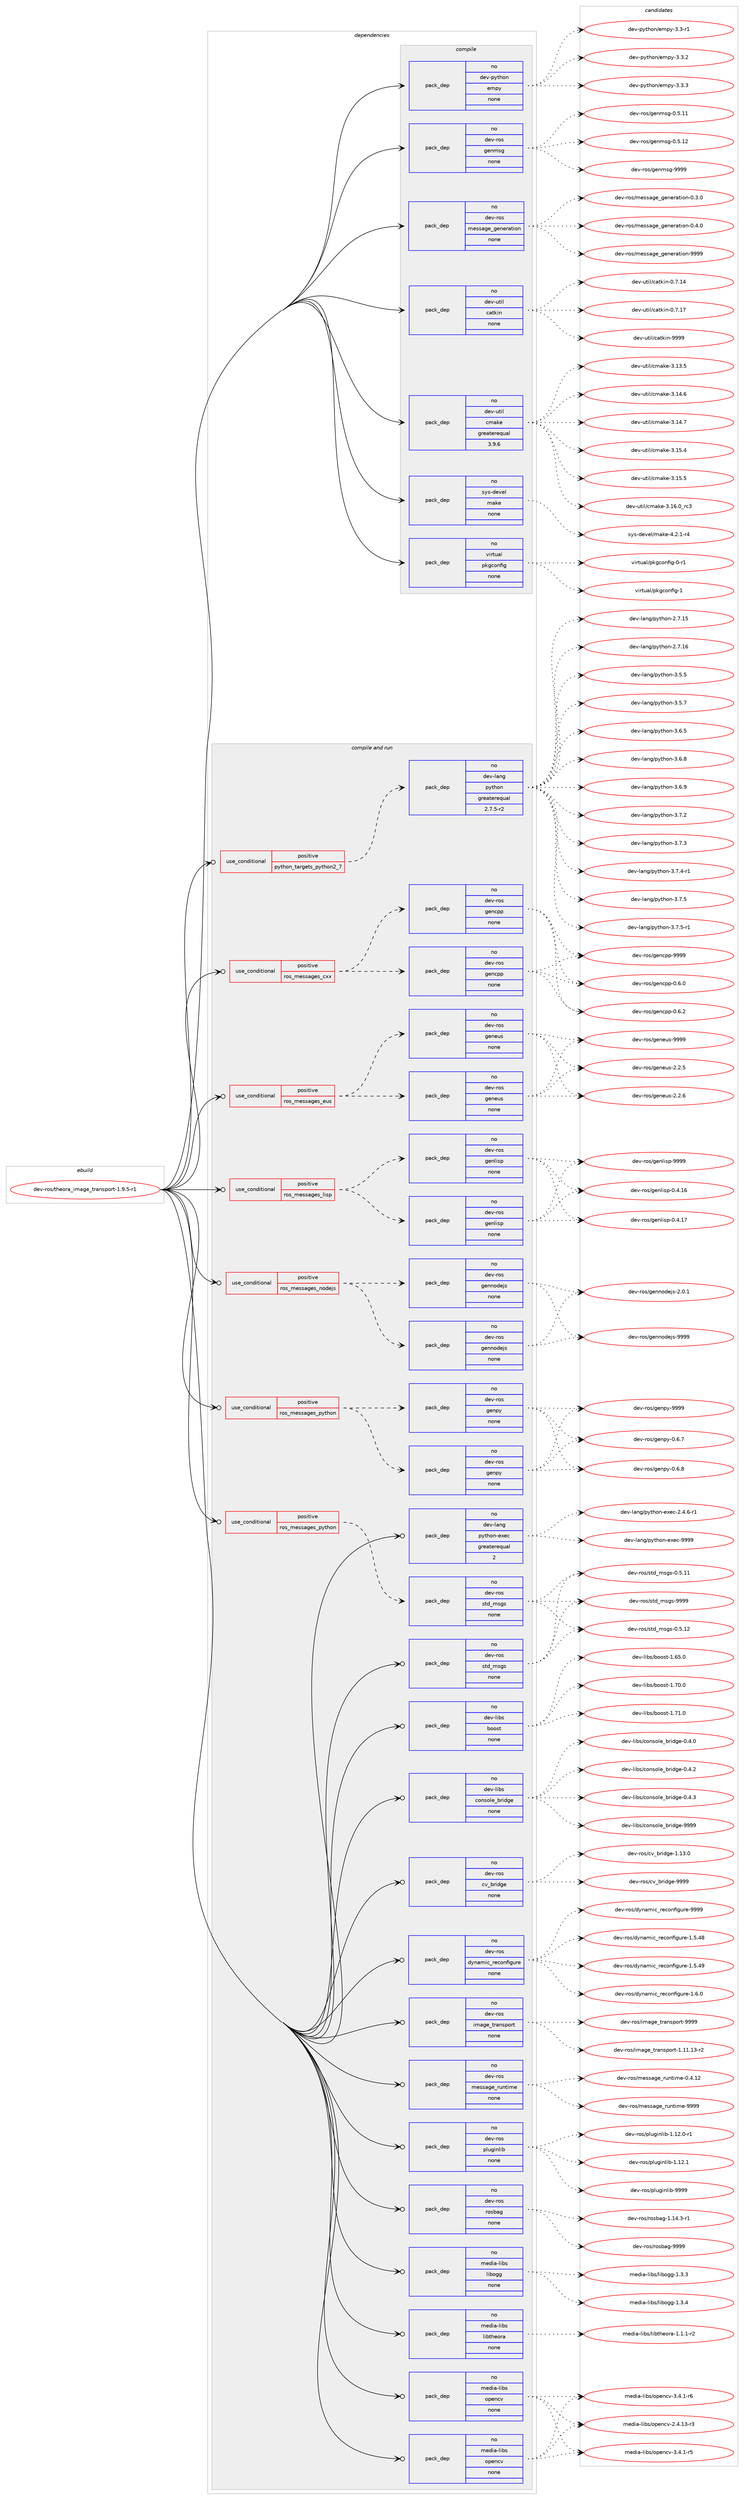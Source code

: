 digraph prolog {

# *************
# Graph options
# *************

newrank=true;
concentrate=true;
compound=true;
graph [rankdir=LR,fontname=Helvetica,fontsize=10,ranksep=1.5];#, ranksep=2.5, nodesep=0.2];
edge  [arrowhead=vee];
node  [fontname=Helvetica,fontsize=10];

# **********
# The ebuild
# **********

subgraph cluster_leftcol {
color=gray;
rank=same;
label=<<i>ebuild</i>>;
id [label="dev-ros/theora_image_transport-1.9.5-r1", color=red, width=4, href="../dev-ros/theora_image_transport-1.9.5-r1.svg"];
}

# ****************
# The dependencies
# ****************

subgraph cluster_midcol {
color=gray;
label=<<i>dependencies</i>>;
subgraph cluster_compile {
fillcolor="#eeeeee";
style=filled;
label=<<i>compile</i>>;
subgraph pack503415 {
dependency671639 [label=<<TABLE BORDER="0" CELLBORDER="1" CELLSPACING="0" CELLPADDING="4" WIDTH="220"><TR><TD ROWSPAN="6" CELLPADDING="30">pack_dep</TD></TR><TR><TD WIDTH="110">no</TD></TR><TR><TD>dev-python</TD></TR><TR><TD>empy</TD></TR><TR><TD>none</TD></TR><TR><TD></TD></TR></TABLE>>, shape=none, color=blue];
}
id:e -> dependency671639:w [weight=20,style="solid",arrowhead="vee"];
subgraph pack503416 {
dependency671640 [label=<<TABLE BORDER="0" CELLBORDER="1" CELLSPACING="0" CELLPADDING="4" WIDTH="220"><TR><TD ROWSPAN="6" CELLPADDING="30">pack_dep</TD></TR><TR><TD WIDTH="110">no</TD></TR><TR><TD>dev-ros</TD></TR><TR><TD>genmsg</TD></TR><TR><TD>none</TD></TR><TR><TD></TD></TR></TABLE>>, shape=none, color=blue];
}
id:e -> dependency671640:w [weight=20,style="solid",arrowhead="vee"];
subgraph pack503417 {
dependency671641 [label=<<TABLE BORDER="0" CELLBORDER="1" CELLSPACING="0" CELLPADDING="4" WIDTH="220"><TR><TD ROWSPAN="6" CELLPADDING="30">pack_dep</TD></TR><TR><TD WIDTH="110">no</TD></TR><TR><TD>dev-ros</TD></TR><TR><TD>message_generation</TD></TR><TR><TD>none</TD></TR><TR><TD></TD></TR></TABLE>>, shape=none, color=blue];
}
id:e -> dependency671641:w [weight=20,style="solid",arrowhead="vee"];
subgraph pack503418 {
dependency671642 [label=<<TABLE BORDER="0" CELLBORDER="1" CELLSPACING="0" CELLPADDING="4" WIDTH="220"><TR><TD ROWSPAN="6" CELLPADDING="30">pack_dep</TD></TR><TR><TD WIDTH="110">no</TD></TR><TR><TD>dev-util</TD></TR><TR><TD>catkin</TD></TR><TR><TD>none</TD></TR><TR><TD></TD></TR></TABLE>>, shape=none, color=blue];
}
id:e -> dependency671642:w [weight=20,style="solid",arrowhead="vee"];
subgraph pack503419 {
dependency671643 [label=<<TABLE BORDER="0" CELLBORDER="1" CELLSPACING="0" CELLPADDING="4" WIDTH="220"><TR><TD ROWSPAN="6" CELLPADDING="30">pack_dep</TD></TR><TR><TD WIDTH="110">no</TD></TR><TR><TD>dev-util</TD></TR><TR><TD>cmake</TD></TR><TR><TD>greaterequal</TD></TR><TR><TD>3.9.6</TD></TR></TABLE>>, shape=none, color=blue];
}
id:e -> dependency671643:w [weight=20,style="solid",arrowhead="vee"];
subgraph pack503420 {
dependency671644 [label=<<TABLE BORDER="0" CELLBORDER="1" CELLSPACING="0" CELLPADDING="4" WIDTH="220"><TR><TD ROWSPAN="6" CELLPADDING="30">pack_dep</TD></TR><TR><TD WIDTH="110">no</TD></TR><TR><TD>sys-devel</TD></TR><TR><TD>make</TD></TR><TR><TD>none</TD></TR><TR><TD></TD></TR></TABLE>>, shape=none, color=blue];
}
id:e -> dependency671644:w [weight=20,style="solid",arrowhead="vee"];
subgraph pack503421 {
dependency671645 [label=<<TABLE BORDER="0" CELLBORDER="1" CELLSPACING="0" CELLPADDING="4" WIDTH="220"><TR><TD ROWSPAN="6" CELLPADDING="30">pack_dep</TD></TR><TR><TD WIDTH="110">no</TD></TR><TR><TD>virtual</TD></TR><TR><TD>pkgconfig</TD></TR><TR><TD>none</TD></TR><TR><TD></TD></TR></TABLE>>, shape=none, color=blue];
}
id:e -> dependency671645:w [weight=20,style="solid",arrowhead="vee"];
}
subgraph cluster_compileandrun {
fillcolor="#eeeeee";
style=filled;
label=<<i>compile and run</i>>;
subgraph cond156318 {
dependency671646 [label=<<TABLE BORDER="0" CELLBORDER="1" CELLSPACING="0" CELLPADDING="4"><TR><TD ROWSPAN="3" CELLPADDING="10">use_conditional</TD></TR><TR><TD>positive</TD></TR><TR><TD>python_targets_python2_7</TD></TR></TABLE>>, shape=none, color=red];
subgraph pack503422 {
dependency671647 [label=<<TABLE BORDER="0" CELLBORDER="1" CELLSPACING="0" CELLPADDING="4" WIDTH="220"><TR><TD ROWSPAN="6" CELLPADDING="30">pack_dep</TD></TR><TR><TD WIDTH="110">no</TD></TR><TR><TD>dev-lang</TD></TR><TR><TD>python</TD></TR><TR><TD>greaterequal</TD></TR><TR><TD>2.7.5-r2</TD></TR></TABLE>>, shape=none, color=blue];
}
dependency671646:e -> dependency671647:w [weight=20,style="dashed",arrowhead="vee"];
}
id:e -> dependency671646:w [weight=20,style="solid",arrowhead="odotvee"];
subgraph cond156319 {
dependency671648 [label=<<TABLE BORDER="0" CELLBORDER="1" CELLSPACING="0" CELLPADDING="4"><TR><TD ROWSPAN="3" CELLPADDING="10">use_conditional</TD></TR><TR><TD>positive</TD></TR><TR><TD>ros_messages_cxx</TD></TR></TABLE>>, shape=none, color=red];
subgraph pack503423 {
dependency671649 [label=<<TABLE BORDER="0" CELLBORDER="1" CELLSPACING="0" CELLPADDING="4" WIDTH="220"><TR><TD ROWSPAN="6" CELLPADDING="30">pack_dep</TD></TR><TR><TD WIDTH="110">no</TD></TR><TR><TD>dev-ros</TD></TR><TR><TD>gencpp</TD></TR><TR><TD>none</TD></TR><TR><TD></TD></TR></TABLE>>, shape=none, color=blue];
}
dependency671648:e -> dependency671649:w [weight=20,style="dashed",arrowhead="vee"];
subgraph pack503424 {
dependency671650 [label=<<TABLE BORDER="0" CELLBORDER="1" CELLSPACING="0" CELLPADDING="4" WIDTH="220"><TR><TD ROWSPAN="6" CELLPADDING="30">pack_dep</TD></TR><TR><TD WIDTH="110">no</TD></TR><TR><TD>dev-ros</TD></TR><TR><TD>gencpp</TD></TR><TR><TD>none</TD></TR><TR><TD></TD></TR></TABLE>>, shape=none, color=blue];
}
dependency671648:e -> dependency671650:w [weight=20,style="dashed",arrowhead="vee"];
}
id:e -> dependency671648:w [weight=20,style="solid",arrowhead="odotvee"];
subgraph cond156320 {
dependency671651 [label=<<TABLE BORDER="0" CELLBORDER="1" CELLSPACING="0" CELLPADDING="4"><TR><TD ROWSPAN="3" CELLPADDING="10">use_conditional</TD></TR><TR><TD>positive</TD></TR><TR><TD>ros_messages_eus</TD></TR></TABLE>>, shape=none, color=red];
subgraph pack503425 {
dependency671652 [label=<<TABLE BORDER="0" CELLBORDER="1" CELLSPACING="0" CELLPADDING="4" WIDTH="220"><TR><TD ROWSPAN="6" CELLPADDING="30">pack_dep</TD></TR><TR><TD WIDTH="110">no</TD></TR><TR><TD>dev-ros</TD></TR><TR><TD>geneus</TD></TR><TR><TD>none</TD></TR><TR><TD></TD></TR></TABLE>>, shape=none, color=blue];
}
dependency671651:e -> dependency671652:w [weight=20,style="dashed",arrowhead="vee"];
subgraph pack503426 {
dependency671653 [label=<<TABLE BORDER="0" CELLBORDER="1" CELLSPACING="0" CELLPADDING="4" WIDTH="220"><TR><TD ROWSPAN="6" CELLPADDING="30">pack_dep</TD></TR><TR><TD WIDTH="110">no</TD></TR><TR><TD>dev-ros</TD></TR><TR><TD>geneus</TD></TR><TR><TD>none</TD></TR><TR><TD></TD></TR></TABLE>>, shape=none, color=blue];
}
dependency671651:e -> dependency671653:w [weight=20,style="dashed",arrowhead="vee"];
}
id:e -> dependency671651:w [weight=20,style="solid",arrowhead="odotvee"];
subgraph cond156321 {
dependency671654 [label=<<TABLE BORDER="0" CELLBORDER="1" CELLSPACING="0" CELLPADDING="4"><TR><TD ROWSPAN="3" CELLPADDING="10">use_conditional</TD></TR><TR><TD>positive</TD></TR><TR><TD>ros_messages_lisp</TD></TR></TABLE>>, shape=none, color=red];
subgraph pack503427 {
dependency671655 [label=<<TABLE BORDER="0" CELLBORDER="1" CELLSPACING="0" CELLPADDING="4" WIDTH="220"><TR><TD ROWSPAN="6" CELLPADDING="30">pack_dep</TD></TR><TR><TD WIDTH="110">no</TD></TR><TR><TD>dev-ros</TD></TR><TR><TD>genlisp</TD></TR><TR><TD>none</TD></TR><TR><TD></TD></TR></TABLE>>, shape=none, color=blue];
}
dependency671654:e -> dependency671655:w [weight=20,style="dashed",arrowhead="vee"];
subgraph pack503428 {
dependency671656 [label=<<TABLE BORDER="0" CELLBORDER="1" CELLSPACING="0" CELLPADDING="4" WIDTH="220"><TR><TD ROWSPAN="6" CELLPADDING="30">pack_dep</TD></TR><TR><TD WIDTH="110">no</TD></TR><TR><TD>dev-ros</TD></TR><TR><TD>genlisp</TD></TR><TR><TD>none</TD></TR><TR><TD></TD></TR></TABLE>>, shape=none, color=blue];
}
dependency671654:e -> dependency671656:w [weight=20,style="dashed",arrowhead="vee"];
}
id:e -> dependency671654:w [weight=20,style="solid",arrowhead="odotvee"];
subgraph cond156322 {
dependency671657 [label=<<TABLE BORDER="0" CELLBORDER="1" CELLSPACING="0" CELLPADDING="4"><TR><TD ROWSPAN="3" CELLPADDING="10">use_conditional</TD></TR><TR><TD>positive</TD></TR><TR><TD>ros_messages_nodejs</TD></TR></TABLE>>, shape=none, color=red];
subgraph pack503429 {
dependency671658 [label=<<TABLE BORDER="0" CELLBORDER="1" CELLSPACING="0" CELLPADDING="4" WIDTH="220"><TR><TD ROWSPAN="6" CELLPADDING="30">pack_dep</TD></TR><TR><TD WIDTH="110">no</TD></TR><TR><TD>dev-ros</TD></TR><TR><TD>gennodejs</TD></TR><TR><TD>none</TD></TR><TR><TD></TD></TR></TABLE>>, shape=none, color=blue];
}
dependency671657:e -> dependency671658:w [weight=20,style="dashed",arrowhead="vee"];
subgraph pack503430 {
dependency671659 [label=<<TABLE BORDER="0" CELLBORDER="1" CELLSPACING="0" CELLPADDING="4" WIDTH="220"><TR><TD ROWSPAN="6" CELLPADDING="30">pack_dep</TD></TR><TR><TD WIDTH="110">no</TD></TR><TR><TD>dev-ros</TD></TR><TR><TD>gennodejs</TD></TR><TR><TD>none</TD></TR><TR><TD></TD></TR></TABLE>>, shape=none, color=blue];
}
dependency671657:e -> dependency671659:w [weight=20,style="dashed",arrowhead="vee"];
}
id:e -> dependency671657:w [weight=20,style="solid",arrowhead="odotvee"];
subgraph cond156323 {
dependency671660 [label=<<TABLE BORDER="0" CELLBORDER="1" CELLSPACING="0" CELLPADDING="4"><TR><TD ROWSPAN="3" CELLPADDING="10">use_conditional</TD></TR><TR><TD>positive</TD></TR><TR><TD>ros_messages_python</TD></TR></TABLE>>, shape=none, color=red];
subgraph pack503431 {
dependency671661 [label=<<TABLE BORDER="0" CELLBORDER="1" CELLSPACING="0" CELLPADDING="4" WIDTH="220"><TR><TD ROWSPAN="6" CELLPADDING="30">pack_dep</TD></TR><TR><TD WIDTH="110">no</TD></TR><TR><TD>dev-ros</TD></TR><TR><TD>genpy</TD></TR><TR><TD>none</TD></TR><TR><TD></TD></TR></TABLE>>, shape=none, color=blue];
}
dependency671660:e -> dependency671661:w [weight=20,style="dashed",arrowhead="vee"];
subgraph pack503432 {
dependency671662 [label=<<TABLE BORDER="0" CELLBORDER="1" CELLSPACING="0" CELLPADDING="4" WIDTH="220"><TR><TD ROWSPAN="6" CELLPADDING="30">pack_dep</TD></TR><TR><TD WIDTH="110">no</TD></TR><TR><TD>dev-ros</TD></TR><TR><TD>genpy</TD></TR><TR><TD>none</TD></TR><TR><TD></TD></TR></TABLE>>, shape=none, color=blue];
}
dependency671660:e -> dependency671662:w [weight=20,style="dashed",arrowhead="vee"];
}
id:e -> dependency671660:w [weight=20,style="solid",arrowhead="odotvee"];
subgraph cond156324 {
dependency671663 [label=<<TABLE BORDER="0" CELLBORDER="1" CELLSPACING="0" CELLPADDING="4"><TR><TD ROWSPAN="3" CELLPADDING="10">use_conditional</TD></TR><TR><TD>positive</TD></TR><TR><TD>ros_messages_python</TD></TR></TABLE>>, shape=none, color=red];
subgraph pack503433 {
dependency671664 [label=<<TABLE BORDER="0" CELLBORDER="1" CELLSPACING="0" CELLPADDING="4" WIDTH="220"><TR><TD ROWSPAN="6" CELLPADDING="30">pack_dep</TD></TR><TR><TD WIDTH="110">no</TD></TR><TR><TD>dev-ros</TD></TR><TR><TD>std_msgs</TD></TR><TR><TD>none</TD></TR><TR><TD></TD></TR></TABLE>>, shape=none, color=blue];
}
dependency671663:e -> dependency671664:w [weight=20,style="dashed",arrowhead="vee"];
}
id:e -> dependency671663:w [weight=20,style="solid",arrowhead="odotvee"];
subgraph pack503434 {
dependency671665 [label=<<TABLE BORDER="0" CELLBORDER="1" CELLSPACING="0" CELLPADDING="4" WIDTH="220"><TR><TD ROWSPAN="6" CELLPADDING="30">pack_dep</TD></TR><TR><TD WIDTH="110">no</TD></TR><TR><TD>dev-lang</TD></TR><TR><TD>python-exec</TD></TR><TR><TD>greaterequal</TD></TR><TR><TD>2</TD></TR></TABLE>>, shape=none, color=blue];
}
id:e -> dependency671665:w [weight=20,style="solid",arrowhead="odotvee"];
subgraph pack503435 {
dependency671666 [label=<<TABLE BORDER="0" CELLBORDER="1" CELLSPACING="0" CELLPADDING="4" WIDTH="220"><TR><TD ROWSPAN="6" CELLPADDING="30">pack_dep</TD></TR><TR><TD WIDTH="110">no</TD></TR><TR><TD>dev-libs</TD></TR><TR><TD>boost</TD></TR><TR><TD>none</TD></TR><TR><TD></TD></TR></TABLE>>, shape=none, color=blue];
}
id:e -> dependency671666:w [weight=20,style="solid",arrowhead="odotvee"];
subgraph pack503436 {
dependency671667 [label=<<TABLE BORDER="0" CELLBORDER="1" CELLSPACING="0" CELLPADDING="4" WIDTH="220"><TR><TD ROWSPAN="6" CELLPADDING="30">pack_dep</TD></TR><TR><TD WIDTH="110">no</TD></TR><TR><TD>dev-libs</TD></TR><TR><TD>console_bridge</TD></TR><TR><TD>none</TD></TR><TR><TD></TD></TR></TABLE>>, shape=none, color=blue];
}
id:e -> dependency671667:w [weight=20,style="solid",arrowhead="odotvee"];
subgraph pack503437 {
dependency671668 [label=<<TABLE BORDER="0" CELLBORDER="1" CELLSPACING="0" CELLPADDING="4" WIDTH="220"><TR><TD ROWSPAN="6" CELLPADDING="30">pack_dep</TD></TR><TR><TD WIDTH="110">no</TD></TR><TR><TD>dev-ros</TD></TR><TR><TD>cv_bridge</TD></TR><TR><TD>none</TD></TR><TR><TD></TD></TR></TABLE>>, shape=none, color=blue];
}
id:e -> dependency671668:w [weight=20,style="solid",arrowhead="odotvee"];
subgraph pack503438 {
dependency671669 [label=<<TABLE BORDER="0" CELLBORDER="1" CELLSPACING="0" CELLPADDING="4" WIDTH="220"><TR><TD ROWSPAN="6" CELLPADDING="30">pack_dep</TD></TR><TR><TD WIDTH="110">no</TD></TR><TR><TD>dev-ros</TD></TR><TR><TD>dynamic_reconfigure</TD></TR><TR><TD>none</TD></TR><TR><TD></TD></TR></TABLE>>, shape=none, color=blue];
}
id:e -> dependency671669:w [weight=20,style="solid",arrowhead="odotvee"];
subgraph pack503439 {
dependency671670 [label=<<TABLE BORDER="0" CELLBORDER="1" CELLSPACING="0" CELLPADDING="4" WIDTH="220"><TR><TD ROWSPAN="6" CELLPADDING="30">pack_dep</TD></TR><TR><TD WIDTH="110">no</TD></TR><TR><TD>dev-ros</TD></TR><TR><TD>image_transport</TD></TR><TR><TD>none</TD></TR><TR><TD></TD></TR></TABLE>>, shape=none, color=blue];
}
id:e -> dependency671670:w [weight=20,style="solid",arrowhead="odotvee"];
subgraph pack503440 {
dependency671671 [label=<<TABLE BORDER="0" CELLBORDER="1" CELLSPACING="0" CELLPADDING="4" WIDTH="220"><TR><TD ROWSPAN="6" CELLPADDING="30">pack_dep</TD></TR><TR><TD WIDTH="110">no</TD></TR><TR><TD>dev-ros</TD></TR><TR><TD>message_runtime</TD></TR><TR><TD>none</TD></TR><TR><TD></TD></TR></TABLE>>, shape=none, color=blue];
}
id:e -> dependency671671:w [weight=20,style="solid",arrowhead="odotvee"];
subgraph pack503441 {
dependency671672 [label=<<TABLE BORDER="0" CELLBORDER="1" CELLSPACING="0" CELLPADDING="4" WIDTH="220"><TR><TD ROWSPAN="6" CELLPADDING="30">pack_dep</TD></TR><TR><TD WIDTH="110">no</TD></TR><TR><TD>dev-ros</TD></TR><TR><TD>pluginlib</TD></TR><TR><TD>none</TD></TR><TR><TD></TD></TR></TABLE>>, shape=none, color=blue];
}
id:e -> dependency671672:w [weight=20,style="solid",arrowhead="odotvee"];
subgraph pack503442 {
dependency671673 [label=<<TABLE BORDER="0" CELLBORDER="1" CELLSPACING="0" CELLPADDING="4" WIDTH="220"><TR><TD ROWSPAN="6" CELLPADDING="30">pack_dep</TD></TR><TR><TD WIDTH="110">no</TD></TR><TR><TD>dev-ros</TD></TR><TR><TD>rosbag</TD></TR><TR><TD>none</TD></TR><TR><TD></TD></TR></TABLE>>, shape=none, color=blue];
}
id:e -> dependency671673:w [weight=20,style="solid",arrowhead="odotvee"];
subgraph pack503443 {
dependency671674 [label=<<TABLE BORDER="0" CELLBORDER="1" CELLSPACING="0" CELLPADDING="4" WIDTH="220"><TR><TD ROWSPAN="6" CELLPADDING="30">pack_dep</TD></TR><TR><TD WIDTH="110">no</TD></TR><TR><TD>dev-ros</TD></TR><TR><TD>std_msgs</TD></TR><TR><TD>none</TD></TR><TR><TD></TD></TR></TABLE>>, shape=none, color=blue];
}
id:e -> dependency671674:w [weight=20,style="solid",arrowhead="odotvee"];
subgraph pack503444 {
dependency671675 [label=<<TABLE BORDER="0" CELLBORDER="1" CELLSPACING="0" CELLPADDING="4" WIDTH="220"><TR><TD ROWSPAN="6" CELLPADDING="30">pack_dep</TD></TR><TR><TD WIDTH="110">no</TD></TR><TR><TD>media-libs</TD></TR><TR><TD>libogg</TD></TR><TR><TD>none</TD></TR><TR><TD></TD></TR></TABLE>>, shape=none, color=blue];
}
id:e -> dependency671675:w [weight=20,style="solid",arrowhead="odotvee"];
subgraph pack503445 {
dependency671676 [label=<<TABLE BORDER="0" CELLBORDER="1" CELLSPACING="0" CELLPADDING="4" WIDTH="220"><TR><TD ROWSPAN="6" CELLPADDING="30">pack_dep</TD></TR><TR><TD WIDTH="110">no</TD></TR><TR><TD>media-libs</TD></TR><TR><TD>libtheora</TD></TR><TR><TD>none</TD></TR><TR><TD></TD></TR></TABLE>>, shape=none, color=blue];
}
id:e -> dependency671676:w [weight=20,style="solid",arrowhead="odotvee"];
subgraph pack503446 {
dependency671677 [label=<<TABLE BORDER="0" CELLBORDER="1" CELLSPACING="0" CELLPADDING="4" WIDTH="220"><TR><TD ROWSPAN="6" CELLPADDING="30">pack_dep</TD></TR><TR><TD WIDTH="110">no</TD></TR><TR><TD>media-libs</TD></TR><TR><TD>opencv</TD></TR><TR><TD>none</TD></TR><TR><TD></TD></TR></TABLE>>, shape=none, color=blue];
}
id:e -> dependency671677:w [weight=20,style="solid",arrowhead="odotvee"];
subgraph pack503447 {
dependency671678 [label=<<TABLE BORDER="0" CELLBORDER="1" CELLSPACING="0" CELLPADDING="4" WIDTH="220"><TR><TD ROWSPAN="6" CELLPADDING="30">pack_dep</TD></TR><TR><TD WIDTH="110">no</TD></TR><TR><TD>media-libs</TD></TR><TR><TD>opencv</TD></TR><TR><TD>none</TD></TR><TR><TD></TD></TR></TABLE>>, shape=none, color=blue];
}
id:e -> dependency671678:w [weight=20,style="solid",arrowhead="odotvee"];
}
subgraph cluster_run {
fillcolor="#eeeeee";
style=filled;
label=<<i>run</i>>;
}
}

# **************
# The candidates
# **************

subgraph cluster_choices {
rank=same;
color=gray;
label=<<i>candidates</i>>;

subgraph choice503415 {
color=black;
nodesep=1;
choice1001011184511212111610411111047101109112121455146514511449 [label="dev-python/empy-3.3-r1", color=red, width=4,href="../dev-python/empy-3.3-r1.svg"];
choice1001011184511212111610411111047101109112121455146514650 [label="dev-python/empy-3.3.2", color=red, width=4,href="../dev-python/empy-3.3.2.svg"];
choice1001011184511212111610411111047101109112121455146514651 [label="dev-python/empy-3.3.3", color=red, width=4,href="../dev-python/empy-3.3.3.svg"];
dependency671639:e -> choice1001011184511212111610411111047101109112121455146514511449:w [style=dotted,weight="100"];
dependency671639:e -> choice1001011184511212111610411111047101109112121455146514650:w [style=dotted,weight="100"];
dependency671639:e -> choice1001011184511212111610411111047101109112121455146514651:w [style=dotted,weight="100"];
}
subgraph choice503416 {
color=black;
nodesep=1;
choice100101118451141111154710310111010911510345484653464949 [label="dev-ros/genmsg-0.5.11", color=red, width=4,href="../dev-ros/genmsg-0.5.11.svg"];
choice100101118451141111154710310111010911510345484653464950 [label="dev-ros/genmsg-0.5.12", color=red, width=4,href="../dev-ros/genmsg-0.5.12.svg"];
choice10010111845114111115471031011101091151034557575757 [label="dev-ros/genmsg-9999", color=red, width=4,href="../dev-ros/genmsg-9999.svg"];
dependency671640:e -> choice100101118451141111154710310111010911510345484653464949:w [style=dotted,weight="100"];
dependency671640:e -> choice100101118451141111154710310111010911510345484653464950:w [style=dotted,weight="100"];
dependency671640:e -> choice10010111845114111115471031011101091151034557575757:w [style=dotted,weight="100"];
}
subgraph choice503417 {
color=black;
nodesep=1;
choice1001011184511411111547109101115115971031019510310111010111497116105111110454846514648 [label="dev-ros/message_generation-0.3.0", color=red, width=4,href="../dev-ros/message_generation-0.3.0.svg"];
choice1001011184511411111547109101115115971031019510310111010111497116105111110454846524648 [label="dev-ros/message_generation-0.4.0", color=red, width=4,href="../dev-ros/message_generation-0.4.0.svg"];
choice10010111845114111115471091011151159710310195103101110101114971161051111104557575757 [label="dev-ros/message_generation-9999", color=red, width=4,href="../dev-ros/message_generation-9999.svg"];
dependency671641:e -> choice1001011184511411111547109101115115971031019510310111010111497116105111110454846514648:w [style=dotted,weight="100"];
dependency671641:e -> choice1001011184511411111547109101115115971031019510310111010111497116105111110454846524648:w [style=dotted,weight="100"];
dependency671641:e -> choice10010111845114111115471091011151159710310195103101110101114971161051111104557575757:w [style=dotted,weight="100"];
}
subgraph choice503418 {
color=black;
nodesep=1;
choice1001011184511711610510847999711610710511045484655464952 [label="dev-util/catkin-0.7.14", color=red, width=4,href="../dev-util/catkin-0.7.14.svg"];
choice1001011184511711610510847999711610710511045484655464955 [label="dev-util/catkin-0.7.17", color=red, width=4,href="../dev-util/catkin-0.7.17.svg"];
choice100101118451171161051084799971161071051104557575757 [label="dev-util/catkin-9999", color=red, width=4,href="../dev-util/catkin-9999.svg"];
dependency671642:e -> choice1001011184511711610510847999711610710511045484655464952:w [style=dotted,weight="100"];
dependency671642:e -> choice1001011184511711610510847999711610710511045484655464955:w [style=dotted,weight="100"];
dependency671642:e -> choice100101118451171161051084799971161071051104557575757:w [style=dotted,weight="100"];
}
subgraph choice503419 {
color=black;
nodesep=1;
choice1001011184511711610510847991099710710145514649514653 [label="dev-util/cmake-3.13.5", color=red, width=4,href="../dev-util/cmake-3.13.5.svg"];
choice1001011184511711610510847991099710710145514649524654 [label="dev-util/cmake-3.14.6", color=red, width=4,href="../dev-util/cmake-3.14.6.svg"];
choice1001011184511711610510847991099710710145514649524655 [label="dev-util/cmake-3.14.7", color=red, width=4,href="../dev-util/cmake-3.14.7.svg"];
choice1001011184511711610510847991099710710145514649534652 [label="dev-util/cmake-3.15.4", color=red, width=4,href="../dev-util/cmake-3.15.4.svg"];
choice1001011184511711610510847991099710710145514649534653 [label="dev-util/cmake-3.15.5", color=red, width=4,href="../dev-util/cmake-3.15.5.svg"];
choice1001011184511711610510847991099710710145514649544648951149951 [label="dev-util/cmake-3.16.0_rc3", color=red, width=4,href="../dev-util/cmake-3.16.0_rc3.svg"];
dependency671643:e -> choice1001011184511711610510847991099710710145514649514653:w [style=dotted,weight="100"];
dependency671643:e -> choice1001011184511711610510847991099710710145514649524654:w [style=dotted,weight="100"];
dependency671643:e -> choice1001011184511711610510847991099710710145514649524655:w [style=dotted,weight="100"];
dependency671643:e -> choice1001011184511711610510847991099710710145514649534652:w [style=dotted,weight="100"];
dependency671643:e -> choice1001011184511711610510847991099710710145514649534653:w [style=dotted,weight="100"];
dependency671643:e -> choice1001011184511711610510847991099710710145514649544648951149951:w [style=dotted,weight="100"];
}
subgraph choice503420 {
color=black;
nodesep=1;
choice1151211154510010111810110847109971071014552465046494511452 [label="sys-devel/make-4.2.1-r4", color=red, width=4,href="../sys-devel/make-4.2.1-r4.svg"];
dependency671644:e -> choice1151211154510010111810110847109971071014552465046494511452:w [style=dotted,weight="100"];
}
subgraph choice503421 {
color=black;
nodesep=1;
choice11810511411611797108471121071039911111010210510345484511449 [label="virtual/pkgconfig-0-r1", color=red, width=4,href="../virtual/pkgconfig-0-r1.svg"];
choice1181051141161179710847112107103991111101021051034549 [label="virtual/pkgconfig-1", color=red, width=4,href="../virtual/pkgconfig-1.svg"];
dependency671645:e -> choice11810511411611797108471121071039911111010210510345484511449:w [style=dotted,weight="100"];
dependency671645:e -> choice1181051141161179710847112107103991111101021051034549:w [style=dotted,weight="100"];
}
subgraph choice503422 {
color=black;
nodesep=1;
choice10010111845108971101034711212111610411111045504655464953 [label="dev-lang/python-2.7.15", color=red, width=4,href="../dev-lang/python-2.7.15.svg"];
choice10010111845108971101034711212111610411111045504655464954 [label="dev-lang/python-2.7.16", color=red, width=4,href="../dev-lang/python-2.7.16.svg"];
choice100101118451089711010347112121116104111110455146534653 [label="dev-lang/python-3.5.5", color=red, width=4,href="../dev-lang/python-3.5.5.svg"];
choice100101118451089711010347112121116104111110455146534655 [label="dev-lang/python-3.5.7", color=red, width=4,href="../dev-lang/python-3.5.7.svg"];
choice100101118451089711010347112121116104111110455146544653 [label="dev-lang/python-3.6.5", color=red, width=4,href="../dev-lang/python-3.6.5.svg"];
choice100101118451089711010347112121116104111110455146544656 [label="dev-lang/python-3.6.8", color=red, width=4,href="../dev-lang/python-3.6.8.svg"];
choice100101118451089711010347112121116104111110455146544657 [label="dev-lang/python-3.6.9", color=red, width=4,href="../dev-lang/python-3.6.9.svg"];
choice100101118451089711010347112121116104111110455146554650 [label="dev-lang/python-3.7.2", color=red, width=4,href="../dev-lang/python-3.7.2.svg"];
choice100101118451089711010347112121116104111110455146554651 [label="dev-lang/python-3.7.3", color=red, width=4,href="../dev-lang/python-3.7.3.svg"];
choice1001011184510897110103471121211161041111104551465546524511449 [label="dev-lang/python-3.7.4-r1", color=red, width=4,href="../dev-lang/python-3.7.4-r1.svg"];
choice100101118451089711010347112121116104111110455146554653 [label="dev-lang/python-3.7.5", color=red, width=4,href="../dev-lang/python-3.7.5.svg"];
choice1001011184510897110103471121211161041111104551465546534511449 [label="dev-lang/python-3.7.5-r1", color=red, width=4,href="../dev-lang/python-3.7.5-r1.svg"];
dependency671647:e -> choice10010111845108971101034711212111610411111045504655464953:w [style=dotted,weight="100"];
dependency671647:e -> choice10010111845108971101034711212111610411111045504655464954:w [style=dotted,weight="100"];
dependency671647:e -> choice100101118451089711010347112121116104111110455146534653:w [style=dotted,weight="100"];
dependency671647:e -> choice100101118451089711010347112121116104111110455146534655:w [style=dotted,weight="100"];
dependency671647:e -> choice100101118451089711010347112121116104111110455146544653:w [style=dotted,weight="100"];
dependency671647:e -> choice100101118451089711010347112121116104111110455146544656:w [style=dotted,weight="100"];
dependency671647:e -> choice100101118451089711010347112121116104111110455146544657:w [style=dotted,weight="100"];
dependency671647:e -> choice100101118451089711010347112121116104111110455146554650:w [style=dotted,weight="100"];
dependency671647:e -> choice100101118451089711010347112121116104111110455146554651:w [style=dotted,weight="100"];
dependency671647:e -> choice1001011184510897110103471121211161041111104551465546524511449:w [style=dotted,weight="100"];
dependency671647:e -> choice100101118451089711010347112121116104111110455146554653:w [style=dotted,weight="100"];
dependency671647:e -> choice1001011184510897110103471121211161041111104551465546534511449:w [style=dotted,weight="100"];
}
subgraph choice503423 {
color=black;
nodesep=1;
choice100101118451141111154710310111099112112454846544648 [label="dev-ros/gencpp-0.6.0", color=red, width=4,href="../dev-ros/gencpp-0.6.0.svg"];
choice100101118451141111154710310111099112112454846544650 [label="dev-ros/gencpp-0.6.2", color=red, width=4,href="../dev-ros/gencpp-0.6.2.svg"];
choice1001011184511411111547103101110991121124557575757 [label="dev-ros/gencpp-9999", color=red, width=4,href="../dev-ros/gencpp-9999.svg"];
dependency671649:e -> choice100101118451141111154710310111099112112454846544648:w [style=dotted,weight="100"];
dependency671649:e -> choice100101118451141111154710310111099112112454846544650:w [style=dotted,weight="100"];
dependency671649:e -> choice1001011184511411111547103101110991121124557575757:w [style=dotted,weight="100"];
}
subgraph choice503424 {
color=black;
nodesep=1;
choice100101118451141111154710310111099112112454846544648 [label="dev-ros/gencpp-0.6.0", color=red, width=4,href="../dev-ros/gencpp-0.6.0.svg"];
choice100101118451141111154710310111099112112454846544650 [label="dev-ros/gencpp-0.6.2", color=red, width=4,href="../dev-ros/gencpp-0.6.2.svg"];
choice1001011184511411111547103101110991121124557575757 [label="dev-ros/gencpp-9999", color=red, width=4,href="../dev-ros/gencpp-9999.svg"];
dependency671650:e -> choice100101118451141111154710310111099112112454846544648:w [style=dotted,weight="100"];
dependency671650:e -> choice100101118451141111154710310111099112112454846544650:w [style=dotted,weight="100"];
dependency671650:e -> choice1001011184511411111547103101110991121124557575757:w [style=dotted,weight="100"];
}
subgraph choice503425 {
color=black;
nodesep=1;
choice1001011184511411111547103101110101117115455046504653 [label="dev-ros/geneus-2.2.5", color=red, width=4,href="../dev-ros/geneus-2.2.5.svg"];
choice1001011184511411111547103101110101117115455046504654 [label="dev-ros/geneus-2.2.6", color=red, width=4,href="../dev-ros/geneus-2.2.6.svg"];
choice10010111845114111115471031011101011171154557575757 [label="dev-ros/geneus-9999", color=red, width=4,href="../dev-ros/geneus-9999.svg"];
dependency671652:e -> choice1001011184511411111547103101110101117115455046504653:w [style=dotted,weight="100"];
dependency671652:e -> choice1001011184511411111547103101110101117115455046504654:w [style=dotted,weight="100"];
dependency671652:e -> choice10010111845114111115471031011101011171154557575757:w [style=dotted,weight="100"];
}
subgraph choice503426 {
color=black;
nodesep=1;
choice1001011184511411111547103101110101117115455046504653 [label="dev-ros/geneus-2.2.5", color=red, width=4,href="../dev-ros/geneus-2.2.5.svg"];
choice1001011184511411111547103101110101117115455046504654 [label="dev-ros/geneus-2.2.6", color=red, width=4,href="../dev-ros/geneus-2.2.6.svg"];
choice10010111845114111115471031011101011171154557575757 [label="dev-ros/geneus-9999", color=red, width=4,href="../dev-ros/geneus-9999.svg"];
dependency671653:e -> choice1001011184511411111547103101110101117115455046504653:w [style=dotted,weight="100"];
dependency671653:e -> choice1001011184511411111547103101110101117115455046504654:w [style=dotted,weight="100"];
dependency671653:e -> choice10010111845114111115471031011101011171154557575757:w [style=dotted,weight="100"];
}
subgraph choice503427 {
color=black;
nodesep=1;
choice100101118451141111154710310111010810511511245484652464954 [label="dev-ros/genlisp-0.4.16", color=red, width=4,href="../dev-ros/genlisp-0.4.16.svg"];
choice100101118451141111154710310111010810511511245484652464955 [label="dev-ros/genlisp-0.4.17", color=red, width=4,href="../dev-ros/genlisp-0.4.17.svg"];
choice10010111845114111115471031011101081051151124557575757 [label="dev-ros/genlisp-9999", color=red, width=4,href="../dev-ros/genlisp-9999.svg"];
dependency671655:e -> choice100101118451141111154710310111010810511511245484652464954:w [style=dotted,weight="100"];
dependency671655:e -> choice100101118451141111154710310111010810511511245484652464955:w [style=dotted,weight="100"];
dependency671655:e -> choice10010111845114111115471031011101081051151124557575757:w [style=dotted,weight="100"];
}
subgraph choice503428 {
color=black;
nodesep=1;
choice100101118451141111154710310111010810511511245484652464954 [label="dev-ros/genlisp-0.4.16", color=red, width=4,href="../dev-ros/genlisp-0.4.16.svg"];
choice100101118451141111154710310111010810511511245484652464955 [label="dev-ros/genlisp-0.4.17", color=red, width=4,href="../dev-ros/genlisp-0.4.17.svg"];
choice10010111845114111115471031011101081051151124557575757 [label="dev-ros/genlisp-9999", color=red, width=4,href="../dev-ros/genlisp-9999.svg"];
dependency671656:e -> choice100101118451141111154710310111010810511511245484652464954:w [style=dotted,weight="100"];
dependency671656:e -> choice100101118451141111154710310111010810511511245484652464955:w [style=dotted,weight="100"];
dependency671656:e -> choice10010111845114111115471031011101081051151124557575757:w [style=dotted,weight="100"];
}
subgraph choice503429 {
color=black;
nodesep=1;
choice1001011184511411111547103101110110111100101106115455046484649 [label="dev-ros/gennodejs-2.0.1", color=red, width=4,href="../dev-ros/gennodejs-2.0.1.svg"];
choice10010111845114111115471031011101101111001011061154557575757 [label="dev-ros/gennodejs-9999", color=red, width=4,href="../dev-ros/gennodejs-9999.svg"];
dependency671658:e -> choice1001011184511411111547103101110110111100101106115455046484649:w [style=dotted,weight="100"];
dependency671658:e -> choice10010111845114111115471031011101101111001011061154557575757:w [style=dotted,weight="100"];
}
subgraph choice503430 {
color=black;
nodesep=1;
choice1001011184511411111547103101110110111100101106115455046484649 [label="dev-ros/gennodejs-2.0.1", color=red, width=4,href="../dev-ros/gennodejs-2.0.1.svg"];
choice10010111845114111115471031011101101111001011061154557575757 [label="dev-ros/gennodejs-9999", color=red, width=4,href="../dev-ros/gennodejs-9999.svg"];
dependency671659:e -> choice1001011184511411111547103101110110111100101106115455046484649:w [style=dotted,weight="100"];
dependency671659:e -> choice10010111845114111115471031011101101111001011061154557575757:w [style=dotted,weight="100"];
}
subgraph choice503431 {
color=black;
nodesep=1;
choice1001011184511411111547103101110112121454846544655 [label="dev-ros/genpy-0.6.7", color=red, width=4,href="../dev-ros/genpy-0.6.7.svg"];
choice1001011184511411111547103101110112121454846544656 [label="dev-ros/genpy-0.6.8", color=red, width=4,href="../dev-ros/genpy-0.6.8.svg"];
choice10010111845114111115471031011101121214557575757 [label="dev-ros/genpy-9999", color=red, width=4,href="../dev-ros/genpy-9999.svg"];
dependency671661:e -> choice1001011184511411111547103101110112121454846544655:w [style=dotted,weight="100"];
dependency671661:e -> choice1001011184511411111547103101110112121454846544656:w [style=dotted,weight="100"];
dependency671661:e -> choice10010111845114111115471031011101121214557575757:w [style=dotted,weight="100"];
}
subgraph choice503432 {
color=black;
nodesep=1;
choice1001011184511411111547103101110112121454846544655 [label="dev-ros/genpy-0.6.7", color=red, width=4,href="../dev-ros/genpy-0.6.7.svg"];
choice1001011184511411111547103101110112121454846544656 [label="dev-ros/genpy-0.6.8", color=red, width=4,href="../dev-ros/genpy-0.6.8.svg"];
choice10010111845114111115471031011101121214557575757 [label="dev-ros/genpy-9999", color=red, width=4,href="../dev-ros/genpy-9999.svg"];
dependency671662:e -> choice1001011184511411111547103101110112121454846544655:w [style=dotted,weight="100"];
dependency671662:e -> choice1001011184511411111547103101110112121454846544656:w [style=dotted,weight="100"];
dependency671662:e -> choice10010111845114111115471031011101121214557575757:w [style=dotted,weight="100"];
}
subgraph choice503433 {
color=black;
nodesep=1;
choice10010111845114111115471151161009510911510311545484653464949 [label="dev-ros/std_msgs-0.5.11", color=red, width=4,href="../dev-ros/std_msgs-0.5.11.svg"];
choice10010111845114111115471151161009510911510311545484653464950 [label="dev-ros/std_msgs-0.5.12", color=red, width=4,href="../dev-ros/std_msgs-0.5.12.svg"];
choice1001011184511411111547115116100951091151031154557575757 [label="dev-ros/std_msgs-9999", color=red, width=4,href="../dev-ros/std_msgs-9999.svg"];
dependency671664:e -> choice10010111845114111115471151161009510911510311545484653464949:w [style=dotted,weight="100"];
dependency671664:e -> choice10010111845114111115471151161009510911510311545484653464950:w [style=dotted,weight="100"];
dependency671664:e -> choice1001011184511411111547115116100951091151031154557575757:w [style=dotted,weight="100"];
}
subgraph choice503434 {
color=black;
nodesep=1;
choice10010111845108971101034711212111610411111045101120101994550465246544511449 [label="dev-lang/python-exec-2.4.6-r1", color=red, width=4,href="../dev-lang/python-exec-2.4.6-r1.svg"];
choice10010111845108971101034711212111610411111045101120101994557575757 [label="dev-lang/python-exec-9999", color=red, width=4,href="../dev-lang/python-exec-9999.svg"];
dependency671665:e -> choice10010111845108971101034711212111610411111045101120101994550465246544511449:w [style=dotted,weight="100"];
dependency671665:e -> choice10010111845108971101034711212111610411111045101120101994557575757:w [style=dotted,weight="100"];
}
subgraph choice503435 {
color=black;
nodesep=1;
choice1001011184510810598115479811111111511645494654534648 [label="dev-libs/boost-1.65.0", color=red, width=4,href="../dev-libs/boost-1.65.0.svg"];
choice1001011184510810598115479811111111511645494655484648 [label="dev-libs/boost-1.70.0", color=red, width=4,href="../dev-libs/boost-1.70.0.svg"];
choice1001011184510810598115479811111111511645494655494648 [label="dev-libs/boost-1.71.0", color=red, width=4,href="../dev-libs/boost-1.71.0.svg"];
dependency671666:e -> choice1001011184510810598115479811111111511645494654534648:w [style=dotted,weight="100"];
dependency671666:e -> choice1001011184510810598115479811111111511645494655484648:w [style=dotted,weight="100"];
dependency671666:e -> choice1001011184510810598115479811111111511645494655494648:w [style=dotted,weight="100"];
}
subgraph choice503436 {
color=black;
nodesep=1;
choice100101118451081059811547991111101151111081019598114105100103101454846524648 [label="dev-libs/console_bridge-0.4.0", color=red, width=4,href="../dev-libs/console_bridge-0.4.0.svg"];
choice100101118451081059811547991111101151111081019598114105100103101454846524650 [label="dev-libs/console_bridge-0.4.2", color=red, width=4,href="../dev-libs/console_bridge-0.4.2.svg"];
choice100101118451081059811547991111101151111081019598114105100103101454846524651 [label="dev-libs/console_bridge-0.4.3", color=red, width=4,href="../dev-libs/console_bridge-0.4.3.svg"];
choice1001011184510810598115479911111011511110810195981141051001031014557575757 [label="dev-libs/console_bridge-9999", color=red, width=4,href="../dev-libs/console_bridge-9999.svg"];
dependency671667:e -> choice100101118451081059811547991111101151111081019598114105100103101454846524648:w [style=dotted,weight="100"];
dependency671667:e -> choice100101118451081059811547991111101151111081019598114105100103101454846524650:w [style=dotted,weight="100"];
dependency671667:e -> choice100101118451081059811547991111101151111081019598114105100103101454846524651:w [style=dotted,weight="100"];
dependency671667:e -> choice1001011184510810598115479911111011511110810195981141051001031014557575757:w [style=dotted,weight="100"];
}
subgraph choice503437 {
color=black;
nodesep=1;
choice100101118451141111154799118959811410510010310145494649514648 [label="dev-ros/cv_bridge-1.13.0", color=red, width=4,href="../dev-ros/cv_bridge-1.13.0.svg"];
choice10010111845114111115479911895981141051001031014557575757 [label="dev-ros/cv_bridge-9999", color=red, width=4,href="../dev-ros/cv_bridge-9999.svg"];
dependency671668:e -> choice100101118451141111154799118959811410510010310145494649514648:w [style=dotted,weight="100"];
dependency671668:e -> choice10010111845114111115479911895981141051001031014557575757:w [style=dotted,weight="100"];
}
subgraph choice503438 {
color=black;
nodesep=1;
choice10010111845114111115471001211109710910599951141019911111010210510311711410145494653465256 [label="dev-ros/dynamic_reconfigure-1.5.48", color=red, width=4,href="../dev-ros/dynamic_reconfigure-1.5.48.svg"];
choice10010111845114111115471001211109710910599951141019911111010210510311711410145494653465257 [label="dev-ros/dynamic_reconfigure-1.5.49", color=red, width=4,href="../dev-ros/dynamic_reconfigure-1.5.49.svg"];
choice100101118451141111154710012111097109105999511410199111110102105103117114101454946544648 [label="dev-ros/dynamic_reconfigure-1.6.0", color=red, width=4,href="../dev-ros/dynamic_reconfigure-1.6.0.svg"];
choice1001011184511411111547100121110971091059995114101991111101021051031171141014557575757 [label="dev-ros/dynamic_reconfigure-9999", color=red, width=4,href="../dev-ros/dynamic_reconfigure-9999.svg"];
dependency671669:e -> choice10010111845114111115471001211109710910599951141019911111010210510311711410145494653465256:w [style=dotted,weight="100"];
dependency671669:e -> choice10010111845114111115471001211109710910599951141019911111010210510311711410145494653465257:w [style=dotted,weight="100"];
dependency671669:e -> choice100101118451141111154710012111097109105999511410199111110102105103117114101454946544648:w [style=dotted,weight="100"];
dependency671669:e -> choice1001011184511411111547100121110971091059995114101991111101021051031171141014557575757:w [style=dotted,weight="100"];
}
subgraph choice503439 {
color=black;
nodesep=1;
choice100101118451141111154710510997103101951161149711011511211111411645494649494649514511450 [label="dev-ros/image_transport-1.11.13-r2", color=red, width=4,href="../dev-ros/image_transport-1.11.13-r2.svg"];
choice10010111845114111115471051099710310195116114971101151121111141164557575757 [label="dev-ros/image_transport-9999", color=red, width=4,href="../dev-ros/image_transport-9999.svg"];
dependency671670:e -> choice100101118451141111154710510997103101951161149711011511211111411645494649494649514511450:w [style=dotted,weight="100"];
dependency671670:e -> choice10010111845114111115471051099710310195116114971101151121111141164557575757:w [style=dotted,weight="100"];
}
subgraph choice503440 {
color=black;
nodesep=1;
choice1001011184511411111547109101115115971031019511411711011610510910145484652464950 [label="dev-ros/message_runtime-0.4.12", color=red, width=4,href="../dev-ros/message_runtime-0.4.12.svg"];
choice100101118451141111154710910111511597103101951141171101161051091014557575757 [label="dev-ros/message_runtime-9999", color=red, width=4,href="../dev-ros/message_runtime-9999.svg"];
dependency671671:e -> choice1001011184511411111547109101115115971031019511411711011610510910145484652464950:w [style=dotted,weight="100"];
dependency671671:e -> choice100101118451141111154710910111511597103101951141171101161051091014557575757:w [style=dotted,weight="100"];
}
subgraph choice503441 {
color=black;
nodesep=1;
choice100101118451141111154711210811710310511010810598454946495046484511449 [label="dev-ros/pluginlib-1.12.0-r1", color=red, width=4,href="../dev-ros/pluginlib-1.12.0-r1.svg"];
choice10010111845114111115471121081171031051101081059845494649504649 [label="dev-ros/pluginlib-1.12.1", color=red, width=4,href="../dev-ros/pluginlib-1.12.1.svg"];
choice1001011184511411111547112108117103105110108105984557575757 [label="dev-ros/pluginlib-9999", color=red, width=4,href="../dev-ros/pluginlib-9999.svg"];
dependency671672:e -> choice100101118451141111154711210811710310511010810598454946495046484511449:w [style=dotted,weight="100"];
dependency671672:e -> choice10010111845114111115471121081171031051101081059845494649504649:w [style=dotted,weight="100"];
dependency671672:e -> choice1001011184511411111547112108117103105110108105984557575757:w [style=dotted,weight="100"];
}
subgraph choice503442 {
color=black;
nodesep=1;
choice10010111845114111115471141111159897103454946495246514511449 [label="dev-ros/rosbag-1.14.3-r1", color=red, width=4,href="../dev-ros/rosbag-1.14.3-r1.svg"];
choice100101118451141111154711411111598971034557575757 [label="dev-ros/rosbag-9999", color=red, width=4,href="../dev-ros/rosbag-9999.svg"];
dependency671673:e -> choice10010111845114111115471141111159897103454946495246514511449:w [style=dotted,weight="100"];
dependency671673:e -> choice100101118451141111154711411111598971034557575757:w [style=dotted,weight="100"];
}
subgraph choice503443 {
color=black;
nodesep=1;
choice10010111845114111115471151161009510911510311545484653464949 [label="dev-ros/std_msgs-0.5.11", color=red, width=4,href="../dev-ros/std_msgs-0.5.11.svg"];
choice10010111845114111115471151161009510911510311545484653464950 [label="dev-ros/std_msgs-0.5.12", color=red, width=4,href="../dev-ros/std_msgs-0.5.12.svg"];
choice1001011184511411111547115116100951091151031154557575757 [label="dev-ros/std_msgs-9999", color=red, width=4,href="../dev-ros/std_msgs-9999.svg"];
dependency671674:e -> choice10010111845114111115471151161009510911510311545484653464949:w [style=dotted,weight="100"];
dependency671674:e -> choice10010111845114111115471151161009510911510311545484653464950:w [style=dotted,weight="100"];
dependency671674:e -> choice1001011184511411111547115116100951091151031154557575757:w [style=dotted,weight="100"];
}
subgraph choice503444 {
color=black;
nodesep=1;
choice1091011001059745108105981154710810598111103103454946514651 [label="media-libs/libogg-1.3.3", color=red, width=4,href="../media-libs/libogg-1.3.3.svg"];
choice1091011001059745108105981154710810598111103103454946514652 [label="media-libs/libogg-1.3.4", color=red, width=4,href="../media-libs/libogg-1.3.4.svg"];
dependency671675:e -> choice1091011001059745108105981154710810598111103103454946514651:w [style=dotted,weight="100"];
dependency671675:e -> choice1091011001059745108105981154710810598111103103454946514652:w [style=dotted,weight="100"];
}
subgraph choice503445 {
color=black;
nodesep=1;
choice1091011001059745108105981154710810598116104101111114974549464946494511450 [label="media-libs/libtheora-1.1.1-r2", color=red, width=4,href="../media-libs/libtheora-1.1.1-r2.svg"];
dependency671676:e -> choice1091011001059745108105981154710810598116104101111114974549464946494511450:w [style=dotted,weight="100"];
}
subgraph choice503446 {
color=black;
nodesep=1;
choice1091011001059745108105981154711111210111099118455046524649514511451 [label="media-libs/opencv-2.4.13-r3", color=red, width=4,href="../media-libs/opencv-2.4.13-r3.svg"];
choice10910110010597451081059811547111112101110991184551465246494511453 [label="media-libs/opencv-3.4.1-r5", color=red, width=4,href="../media-libs/opencv-3.4.1-r5.svg"];
choice10910110010597451081059811547111112101110991184551465246494511454 [label="media-libs/opencv-3.4.1-r6", color=red, width=4,href="../media-libs/opencv-3.4.1-r6.svg"];
dependency671677:e -> choice1091011001059745108105981154711111210111099118455046524649514511451:w [style=dotted,weight="100"];
dependency671677:e -> choice10910110010597451081059811547111112101110991184551465246494511453:w [style=dotted,weight="100"];
dependency671677:e -> choice10910110010597451081059811547111112101110991184551465246494511454:w [style=dotted,weight="100"];
}
subgraph choice503447 {
color=black;
nodesep=1;
choice1091011001059745108105981154711111210111099118455046524649514511451 [label="media-libs/opencv-2.4.13-r3", color=red, width=4,href="../media-libs/opencv-2.4.13-r3.svg"];
choice10910110010597451081059811547111112101110991184551465246494511453 [label="media-libs/opencv-3.4.1-r5", color=red, width=4,href="../media-libs/opencv-3.4.1-r5.svg"];
choice10910110010597451081059811547111112101110991184551465246494511454 [label="media-libs/opencv-3.4.1-r6", color=red, width=4,href="../media-libs/opencv-3.4.1-r6.svg"];
dependency671678:e -> choice1091011001059745108105981154711111210111099118455046524649514511451:w [style=dotted,weight="100"];
dependency671678:e -> choice10910110010597451081059811547111112101110991184551465246494511453:w [style=dotted,weight="100"];
dependency671678:e -> choice10910110010597451081059811547111112101110991184551465246494511454:w [style=dotted,weight="100"];
}
}

}
